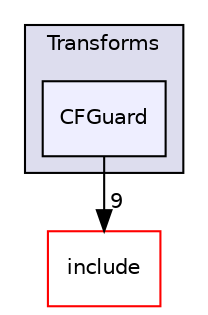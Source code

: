 digraph "lib/Transforms/CFGuard" {
  bgcolor=transparent;
  compound=true
  node [ fontsize="10", fontname="Helvetica"];
  edge [ labelfontsize="10", labelfontname="Helvetica"];
  subgraph clusterdir_a72932e0778af28115095468f6286ff8 {
    graph [ bgcolor="#ddddee", pencolor="black", label="Transforms" fontname="Helvetica", fontsize="10", URL="dir_a72932e0778af28115095468f6286ff8.html"]
  dir_8a2d044734c56221d68e752cf20ecd71 [shape=box, label="CFGuard", style="filled", fillcolor="#eeeeff", pencolor="black", URL="dir_8a2d044734c56221d68e752cf20ecd71.html"];
  }
  dir_d44c64559bbebec7f509842c48db8b23 [shape=box label="include" color="red" URL="dir_d44c64559bbebec7f509842c48db8b23.html"];
  dir_8a2d044734c56221d68e752cf20ecd71->dir_d44c64559bbebec7f509842c48db8b23 [headlabel="9", labeldistance=1.5 headhref="dir_000231_000001.html"];
}
